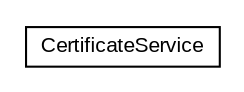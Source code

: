 #!/usr/local/bin/dot
#
# Class diagram 
# Generated by UMLGraph version R5_6-24-gf6e263 (http://www.umlgraph.org/)
#

digraph G {
	edge [fontname="arial",fontsize=10,labelfontname="arial",labelfontsize=10];
	node [fontname="arial",fontsize=10,shape=plaintext];
	nodesep=0.25;
	ranksep=0.5;
	// eu.europa.esig.dss.test.gen.CertificateService
	c69375 [label=<<table title="eu.europa.esig.dss.test.gen.CertificateService" border="0" cellborder="1" cellspacing="0" cellpadding="2" port="p" href="./CertificateService.html">
		<tr><td><table border="0" cellspacing="0" cellpadding="1">
<tr><td align="center" balign="center"> CertificateService </td></tr>
		</table></td></tr>
		</table>>, URL="./CertificateService.html", fontname="arial", fontcolor="black", fontsize=10.0];
}

